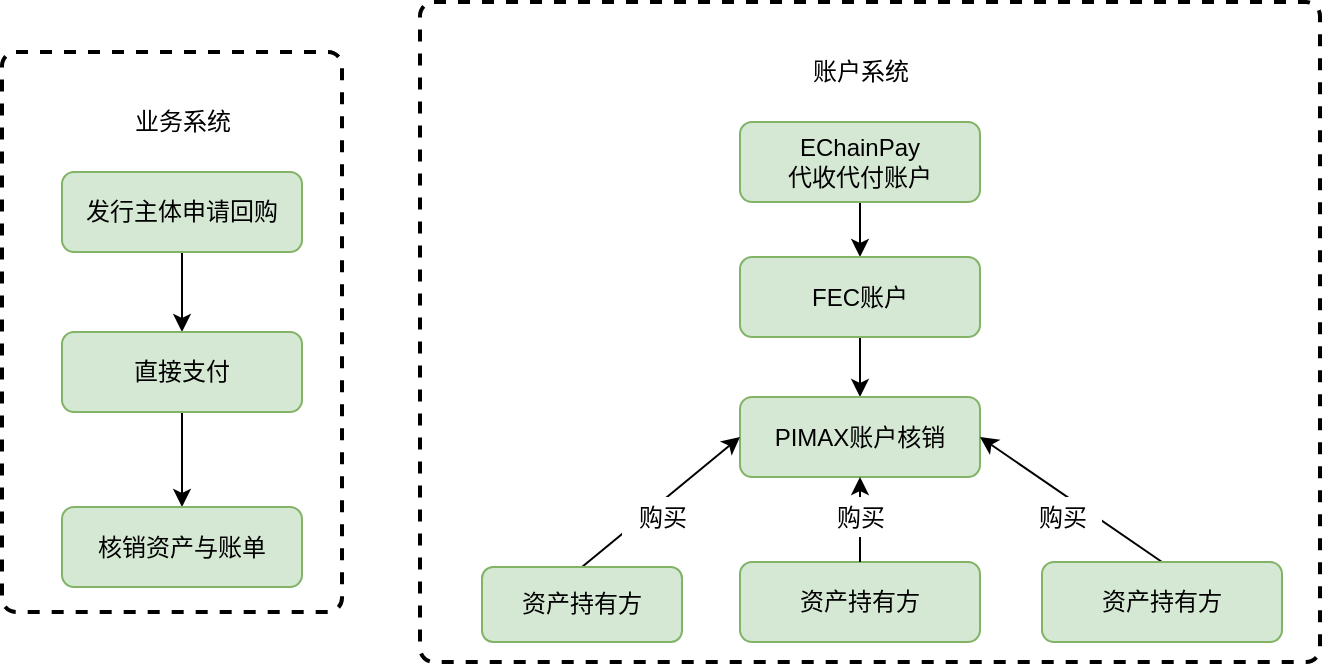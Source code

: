 <mxfile version="12.9.9" type="device"><diagram id="C5RBs43oDa-KdzZeNtuy" name="Page-1"><mxGraphModel dx="1086" dy="806" grid="1" gridSize="10" guides="1" tooltips="1" connect="1" arrows="1" fold="1" page="1" pageScale="1" pageWidth="827" pageHeight="1169" math="0" shadow="0"><root><mxCell id="WIyWlLk6GJQsqaUBKTNV-0"/><mxCell id="WIyWlLk6GJQsqaUBKTNV-1" parent="WIyWlLk6GJQsqaUBKTNV-0"/><mxCell id="9sWuRU65QIIGnc3dvJ3X-0" value="" style="rounded=1;whiteSpace=wrap;html=1;absoluteArcSize=1;arcSize=14;strokeWidth=2;dashed=1;" vertex="1" parent="WIyWlLk6GJQsqaUBKTNV-1"><mxGeometry x="339" y="190" width="450" height="330" as="geometry"/></mxCell><mxCell id="9sWuRU65QIIGnc3dvJ3X-1" value="账户系统" style="text;html=1;align=center;verticalAlign=middle;resizable=0;points=[];autosize=1;" vertex="1" parent="WIyWlLk6GJQsqaUBKTNV-1"><mxGeometry x="529" y="215" width="60" height="20" as="geometry"/></mxCell><mxCell id="9sWuRU65QIIGnc3dvJ3X-18" value="" style="edgeStyle=orthogonalEdgeStyle;rounded=0;orthogonalLoop=1;jettySize=auto;html=1;" edge="1" parent="WIyWlLk6GJQsqaUBKTNV-1" source="9sWuRU65QIIGnc3dvJ3X-5" target="9sWuRU65QIIGnc3dvJ3X-17"><mxGeometry relative="1" as="geometry"/></mxCell><mxCell id="9sWuRU65QIIGnc3dvJ3X-5" value="EChainPay&lt;br&gt;代收代付账户" style="rounded=1;whiteSpace=wrap;html=1;fontSize=12;glass=0;strokeWidth=1;shadow=0;fillColor=#d5e8d4;strokeColor=#82b366;" vertex="1" parent="WIyWlLk6GJQsqaUBKTNV-1"><mxGeometry x="499" y="250" width="120" height="40" as="geometry"/></mxCell><mxCell id="9sWuRU65QIIGnc3dvJ3X-20" value="" style="edgeStyle=orthogonalEdgeStyle;rounded=0;orthogonalLoop=1;jettySize=auto;html=1;" edge="1" parent="WIyWlLk6GJQsqaUBKTNV-1" source="9sWuRU65QIIGnc3dvJ3X-17" target="9sWuRU65QIIGnc3dvJ3X-19"><mxGeometry relative="1" as="geometry"/></mxCell><mxCell id="9sWuRU65QIIGnc3dvJ3X-17" value="FEC账户" style="rounded=1;whiteSpace=wrap;html=1;fontSize=12;glass=0;strokeWidth=1;shadow=0;fillColor=#d5e8d4;strokeColor=#82b366;" vertex="1" parent="WIyWlLk6GJQsqaUBKTNV-1"><mxGeometry x="499" y="317.5" width="120" height="40" as="geometry"/></mxCell><mxCell id="9sWuRU65QIIGnc3dvJ3X-19" value="PIMAX账户核销" style="rounded=1;whiteSpace=wrap;html=1;fontSize=12;glass=0;strokeWidth=1;shadow=0;fillColor=#d5e8d4;strokeColor=#82b366;" vertex="1" parent="WIyWlLk6GJQsqaUBKTNV-1"><mxGeometry x="499" y="387.5" width="120" height="40" as="geometry"/></mxCell><mxCell id="9sWuRU65QIIGnc3dvJ3X-9" value="" style="rounded=1;whiteSpace=wrap;html=1;absoluteArcSize=1;arcSize=14;strokeWidth=2;dashed=1;" vertex="1" parent="WIyWlLk6GJQsqaUBKTNV-1"><mxGeometry x="130" y="215" width="170" height="280" as="geometry"/></mxCell><mxCell id="9sWuRU65QIIGnc3dvJ3X-10" value="业务系统" style="text;html=1;align=center;verticalAlign=middle;resizable=0;points=[];autosize=1;" vertex="1" parent="WIyWlLk6GJQsqaUBKTNV-1"><mxGeometry x="190" y="240" width="60" height="20" as="geometry"/></mxCell><mxCell id="9sWuRU65QIIGnc3dvJ3X-11" value="" style="edgeStyle=orthogonalEdgeStyle;rounded=0;orthogonalLoop=1;jettySize=auto;html=1;" edge="1" parent="WIyWlLk6GJQsqaUBKTNV-1" source="9sWuRU65QIIGnc3dvJ3X-12" target="9sWuRU65QIIGnc3dvJ3X-14"><mxGeometry relative="1" as="geometry"/></mxCell><mxCell id="9sWuRU65QIIGnc3dvJ3X-12" value="发行主体申请回购" style="rounded=1;whiteSpace=wrap;html=1;fontSize=12;glass=0;strokeWidth=1;shadow=0;fillColor=#d5e8d4;strokeColor=#82b366;" vertex="1" parent="WIyWlLk6GJQsqaUBKTNV-1"><mxGeometry x="160" y="275" width="120" height="40" as="geometry"/></mxCell><mxCell id="9sWuRU65QIIGnc3dvJ3X-13" value="" style="edgeStyle=orthogonalEdgeStyle;rounded=0;orthogonalLoop=1;jettySize=auto;html=1;" edge="1" parent="WIyWlLk6GJQsqaUBKTNV-1" source="9sWuRU65QIIGnc3dvJ3X-14" target="9sWuRU65QIIGnc3dvJ3X-16"><mxGeometry relative="1" as="geometry"/></mxCell><mxCell id="9sWuRU65QIIGnc3dvJ3X-14" value="直接支付" style="rounded=1;whiteSpace=wrap;html=1;fontSize=12;glass=0;strokeWidth=1;shadow=0;fillColor=#d5e8d4;strokeColor=#82b366;" vertex="1" parent="WIyWlLk6GJQsqaUBKTNV-1"><mxGeometry x="160" y="355" width="120" height="40" as="geometry"/></mxCell><mxCell id="9sWuRU65QIIGnc3dvJ3X-16" value="核销资产与账单" style="rounded=1;whiteSpace=wrap;html=1;fontSize=12;glass=0;strokeWidth=1;shadow=0;fillColor=#d5e8d4;strokeColor=#82b366;" vertex="1" parent="WIyWlLk6GJQsqaUBKTNV-1"><mxGeometry x="160" y="442.5" width="120" height="40" as="geometry"/></mxCell><mxCell id="9sWuRU65QIIGnc3dvJ3X-38" value="" style="edgeStyle=none;rounded=0;orthogonalLoop=1;jettySize=auto;html=1;entryX=0;entryY=0.5;entryDx=0;entryDy=0;exitX=0.5;exitY=0;exitDx=0;exitDy=0;" edge="1" parent="WIyWlLk6GJQsqaUBKTNV-1" source="9sWuRU65QIIGnc3dvJ3X-25" target="9sWuRU65QIIGnc3dvJ3X-19"><mxGeometry relative="1" as="geometry"><mxPoint x="420" y="380" as="targetPoint"/><Array as="points"/></mxGeometry></mxCell><mxCell id="9sWuRU65QIIGnc3dvJ3X-25" value="资产持有方" style="rounded=1;whiteSpace=wrap;html=1;fontSize=12;glass=0;strokeWidth=1;shadow=0;fillColor=#d5e8d4;strokeColor=#82b366;" vertex="1" parent="WIyWlLk6GJQsqaUBKTNV-1"><mxGeometry x="370" y="472.5" width="100" height="37.5" as="geometry"/></mxCell><mxCell id="9sWuRU65QIIGnc3dvJ3X-29" value="资产持有方" style="rounded=1;whiteSpace=wrap;html=1;fontSize=12;glass=0;strokeWidth=1;shadow=0;fillColor=#d5e8d4;strokeColor=#82b366;" vertex="1" parent="WIyWlLk6GJQsqaUBKTNV-1"><mxGeometry x="499" y="470" width="120" height="40" as="geometry"/></mxCell><mxCell id="9sWuRU65QIIGnc3dvJ3X-41" value="" style="edgeStyle=none;rounded=0;orthogonalLoop=1;jettySize=auto;html=1;entryX=1;entryY=0.5;entryDx=0;entryDy=0;exitX=0.5;exitY=0;exitDx=0;exitDy=0;" edge="1" parent="WIyWlLk6GJQsqaUBKTNV-1" source="9sWuRU65QIIGnc3dvJ3X-31" target="9sWuRU65QIIGnc3dvJ3X-19"><mxGeometry relative="1" as="geometry"><mxPoint x="710" y="377.5" as="targetPoint"/></mxGeometry></mxCell><mxCell id="9sWuRU65QIIGnc3dvJ3X-31" value="资产持有方" style="rounded=1;whiteSpace=wrap;html=1;fontSize=12;glass=0;strokeWidth=1;shadow=0;fillColor=#d5e8d4;strokeColor=#82b366;" vertex="1" parent="WIyWlLk6GJQsqaUBKTNV-1"><mxGeometry x="650" y="470" width="120" height="40" as="geometry"/></mxCell><mxCell id="9sWuRU65QIIGnc3dvJ3X-35" style="edgeStyle=none;rounded=0;orthogonalLoop=1;jettySize=auto;html=1;exitX=0.5;exitY=1;exitDx=0;exitDy=0;" edge="1" parent="WIyWlLk6GJQsqaUBKTNV-1" source="9sWuRU65QIIGnc3dvJ3X-29" target="9sWuRU65QIIGnc3dvJ3X-29"><mxGeometry relative="1" as="geometry"/></mxCell><mxCell id="9sWuRU65QIIGnc3dvJ3X-39" style="edgeStyle=none;rounded=0;orthogonalLoop=1;jettySize=auto;html=1;exitX=0.5;exitY=0;exitDx=0;exitDy=0;entryX=0.5;entryY=1;entryDx=0;entryDy=0;" edge="1" parent="WIyWlLk6GJQsqaUBKTNV-1" source="9sWuRU65QIIGnc3dvJ3X-29" target="9sWuRU65QIIGnc3dvJ3X-19"><mxGeometry relative="1" as="geometry"><Array as="points"/></mxGeometry></mxCell><mxCell id="9sWuRU65QIIGnc3dvJ3X-42" value="购买" style="text;html=1;align=center;verticalAlign=middle;resizable=0;points=[];autosize=1;fillColor=#ffffff;" vertex="1" parent="WIyWlLk6GJQsqaUBKTNV-1"><mxGeometry x="440" y="437.5" width="40" height="20" as="geometry"/></mxCell><mxCell id="9sWuRU65QIIGnc3dvJ3X-43" value="购买" style="text;html=1;align=center;verticalAlign=middle;resizable=0;points=[];autosize=1;fillColor=#ffffff;" vertex="1" parent="WIyWlLk6GJQsqaUBKTNV-1"><mxGeometry x="539" y="437.5" width="40" height="20" as="geometry"/></mxCell><mxCell id="9sWuRU65QIIGnc3dvJ3X-44" value="购买" style="text;html=1;align=center;verticalAlign=middle;resizable=0;points=[];autosize=1;fillColor=#ffffff;" vertex="1" parent="WIyWlLk6GJQsqaUBKTNV-1"><mxGeometry x="640" y="437.5" width="40" height="20" as="geometry"/></mxCell></root></mxGraphModel></diagram></mxfile>